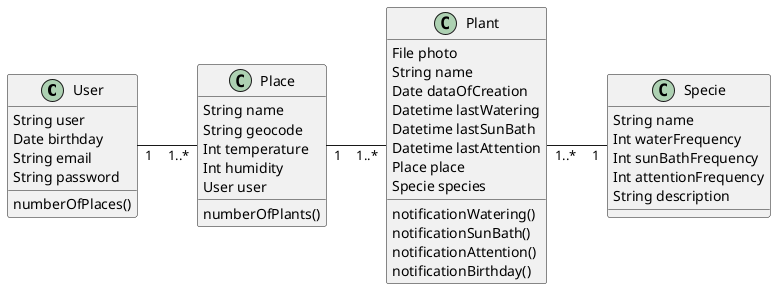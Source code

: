 @startuml class-diagram
left to right direction

class User{
    String user
    Date birthday
    String email
    String password
    numberOfPlaces()
}

class Place{
    String name
    String geocode
    Int temperature
    Int humidity
    User user
    numberOfPlants()
}

class Specie{
    String name
    Int waterFrequency
    Int sunBathFrequency
    Int attentionFrequency
    String description
}

class Plant{
    File photo
    String name
    Date dataOfCreation
    Datetime lastWatering
    Datetime lastSunBath
    Datetime lastAttention
    Place place
    Specie species
    notificationWatering()
    notificationSunBath()
    notificationAttention()
    notificationBirthday()
}

User "1" -- "1..*" Place
Place "1" -- "1..*" Plant
Plant "1..*" -- "1" Specie